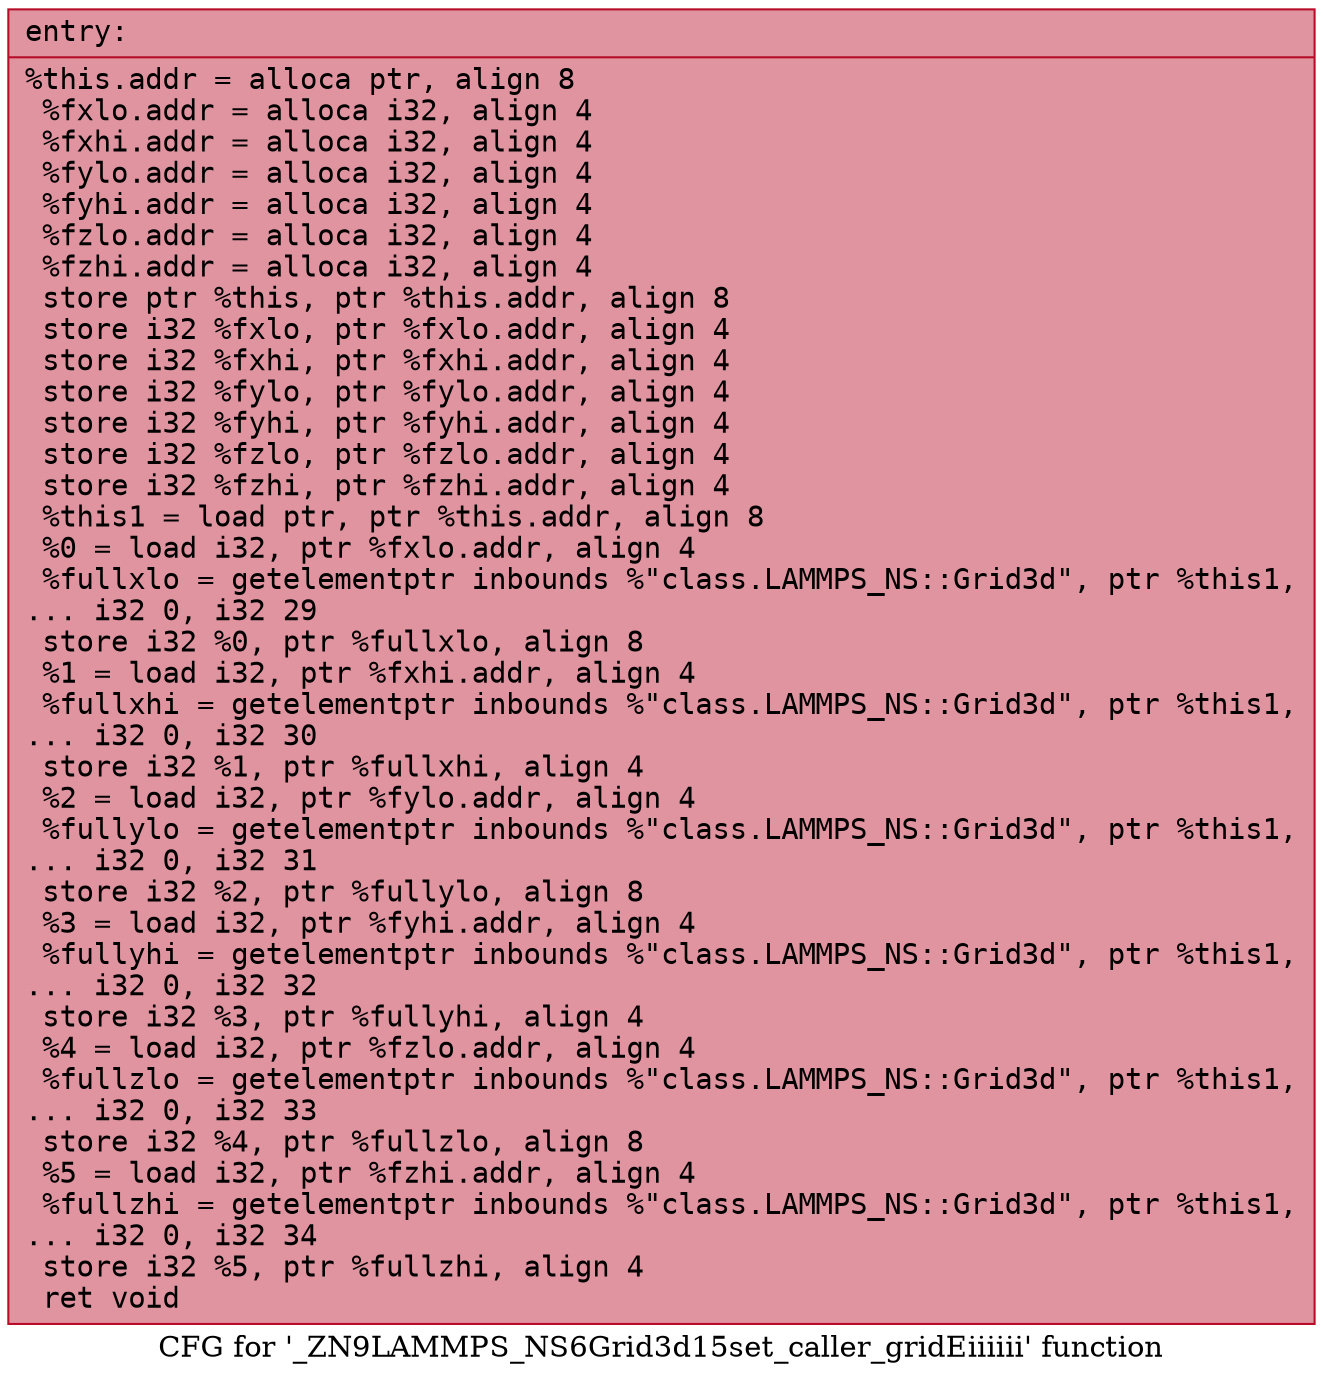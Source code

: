 digraph "CFG for '_ZN9LAMMPS_NS6Grid3d15set_caller_gridEiiiiii' function" {
	label="CFG for '_ZN9LAMMPS_NS6Grid3d15set_caller_gridEiiiiii' function";

	Node0x55fcd5f82fd0 [shape=record,color="#b70d28ff", style=filled, fillcolor="#b70d2870" fontname="Courier",label="{entry:\l|  %this.addr = alloca ptr, align 8\l  %fxlo.addr = alloca i32, align 4\l  %fxhi.addr = alloca i32, align 4\l  %fylo.addr = alloca i32, align 4\l  %fyhi.addr = alloca i32, align 4\l  %fzlo.addr = alloca i32, align 4\l  %fzhi.addr = alloca i32, align 4\l  store ptr %this, ptr %this.addr, align 8\l  store i32 %fxlo, ptr %fxlo.addr, align 4\l  store i32 %fxhi, ptr %fxhi.addr, align 4\l  store i32 %fylo, ptr %fylo.addr, align 4\l  store i32 %fyhi, ptr %fyhi.addr, align 4\l  store i32 %fzlo, ptr %fzlo.addr, align 4\l  store i32 %fzhi, ptr %fzhi.addr, align 4\l  %this1 = load ptr, ptr %this.addr, align 8\l  %0 = load i32, ptr %fxlo.addr, align 4\l  %fullxlo = getelementptr inbounds %\"class.LAMMPS_NS::Grid3d\", ptr %this1,\l... i32 0, i32 29\l  store i32 %0, ptr %fullxlo, align 8\l  %1 = load i32, ptr %fxhi.addr, align 4\l  %fullxhi = getelementptr inbounds %\"class.LAMMPS_NS::Grid3d\", ptr %this1,\l... i32 0, i32 30\l  store i32 %1, ptr %fullxhi, align 4\l  %2 = load i32, ptr %fylo.addr, align 4\l  %fullylo = getelementptr inbounds %\"class.LAMMPS_NS::Grid3d\", ptr %this1,\l... i32 0, i32 31\l  store i32 %2, ptr %fullylo, align 8\l  %3 = load i32, ptr %fyhi.addr, align 4\l  %fullyhi = getelementptr inbounds %\"class.LAMMPS_NS::Grid3d\", ptr %this1,\l... i32 0, i32 32\l  store i32 %3, ptr %fullyhi, align 4\l  %4 = load i32, ptr %fzlo.addr, align 4\l  %fullzlo = getelementptr inbounds %\"class.LAMMPS_NS::Grid3d\", ptr %this1,\l... i32 0, i32 33\l  store i32 %4, ptr %fullzlo, align 8\l  %5 = load i32, ptr %fzhi.addr, align 4\l  %fullzhi = getelementptr inbounds %\"class.LAMMPS_NS::Grid3d\", ptr %this1,\l... i32 0, i32 34\l  store i32 %5, ptr %fullzhi, align 4\l  ret void\l}"];
}
